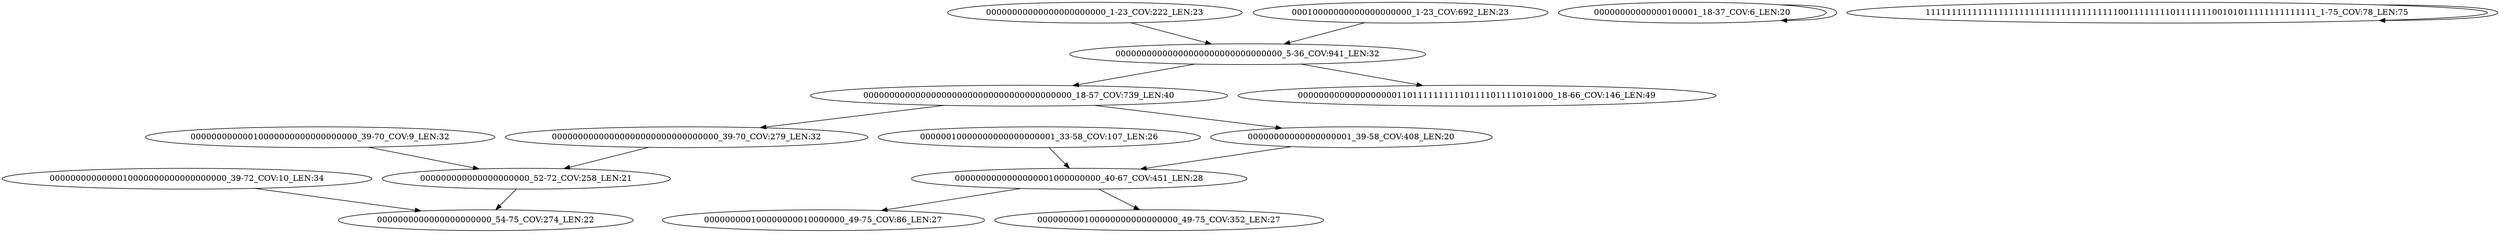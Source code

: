 digraph G {
    "0000000000000000000000000000000000000000_18-57_COV:739_LEN:40" -> "00000000000000000000000000000000_39-70_COV:279_LEN:32";
    "0000000000000000000000000000000000000000_18-57_COV:739_LEN:40" -> "00000000000000000001_39-58_COV:408_LEN:20";
    "0000000000000010000000000000000000_39-72_COV:10_LEN:34" -> "0000000000000000000000_54-75_COV:274_LEN:22";
    "0000000000000000001000000000_40-67_COV:451_LEN:28" -> "000000000100000000010000000_49-75_COV:86_LEN:27";
    "0000000000000000001000000000_40-67_COV:451_LEN:28" -> "000000000100000000000000000_49-75_COV:352_LEN:27";
    "00000000000000000000000000000000_39-70_COV:279_LEN:32" -> "000000000000000000000_52-72_COV:258_LEN:21";
    "00000000000000000000000000000000_5-36_COV:941_LEN:32" -> "0000000000000000000000000000000000000000_18-57_COV:739_LEN:40";
    "00000000000000000000000000000000_5-36_COV:941_LEN:32" -> "0000000000000000000110111111111101111011110101000_18-66_COV:146_LEN:49";
    "00000000000000100001_18-37_COV:6_LEN:20" -> "00000000000000100001_18-37_COV:6_LEN:20";
    "00000000000000000001_39-58_COV:408_LEN:20" -> "0000000000000000001000000000_40-67_COV:451_LEN:28";
    "000000000000000000000_52-72_COV:258_LEN:21" -> "0000000000000000000000_54-75_COV:274_LEN:22";
    "00000000000010000000000000000000_39-70_COV:9_LEN:32" -> "000000000000000000000_52-72_COV:258_LEN:21";
    "00000000000000000000000_1-23_COV:222_LEN:23" -> "00000000000000000000000000000000_5-36_COV:941_LEN:32";
    "00000010000000000000000001_33-58_COV:107_LEN:26" -> "0000000000000000001000000000_40-67_COV:451_LEN:28";
    "111111111111111111111111111111111111100111111110111111100101011111111111111_1-75_COV:78_LEN:75" -> "111111111111111111111111111111111111100111111110111111100101011111111111111_1-75_COV:78_LEN:75";
    "00010000000000000000000_1-23_COV:692_LEN:23" -> "00000000000000000000000000000000_5-36_COV:941_LEN:32";
}
